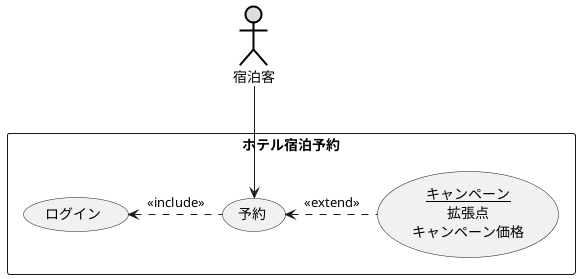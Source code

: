 @startuml キャンペーン
actor 宿泊客#DDDDDD;line:black;line.bold;
 rectangle ホテル宿泊予約{
    usecase (<u>キャンペーン</u>\n拡張点\nキャンペーン価格) as input
    usecase 予約
    usecase  ログイン
 }
    予約 <. input : <<extend>>
    宿泊客 --> 予約
    ログイン<.予約 : << include >>
@enduml